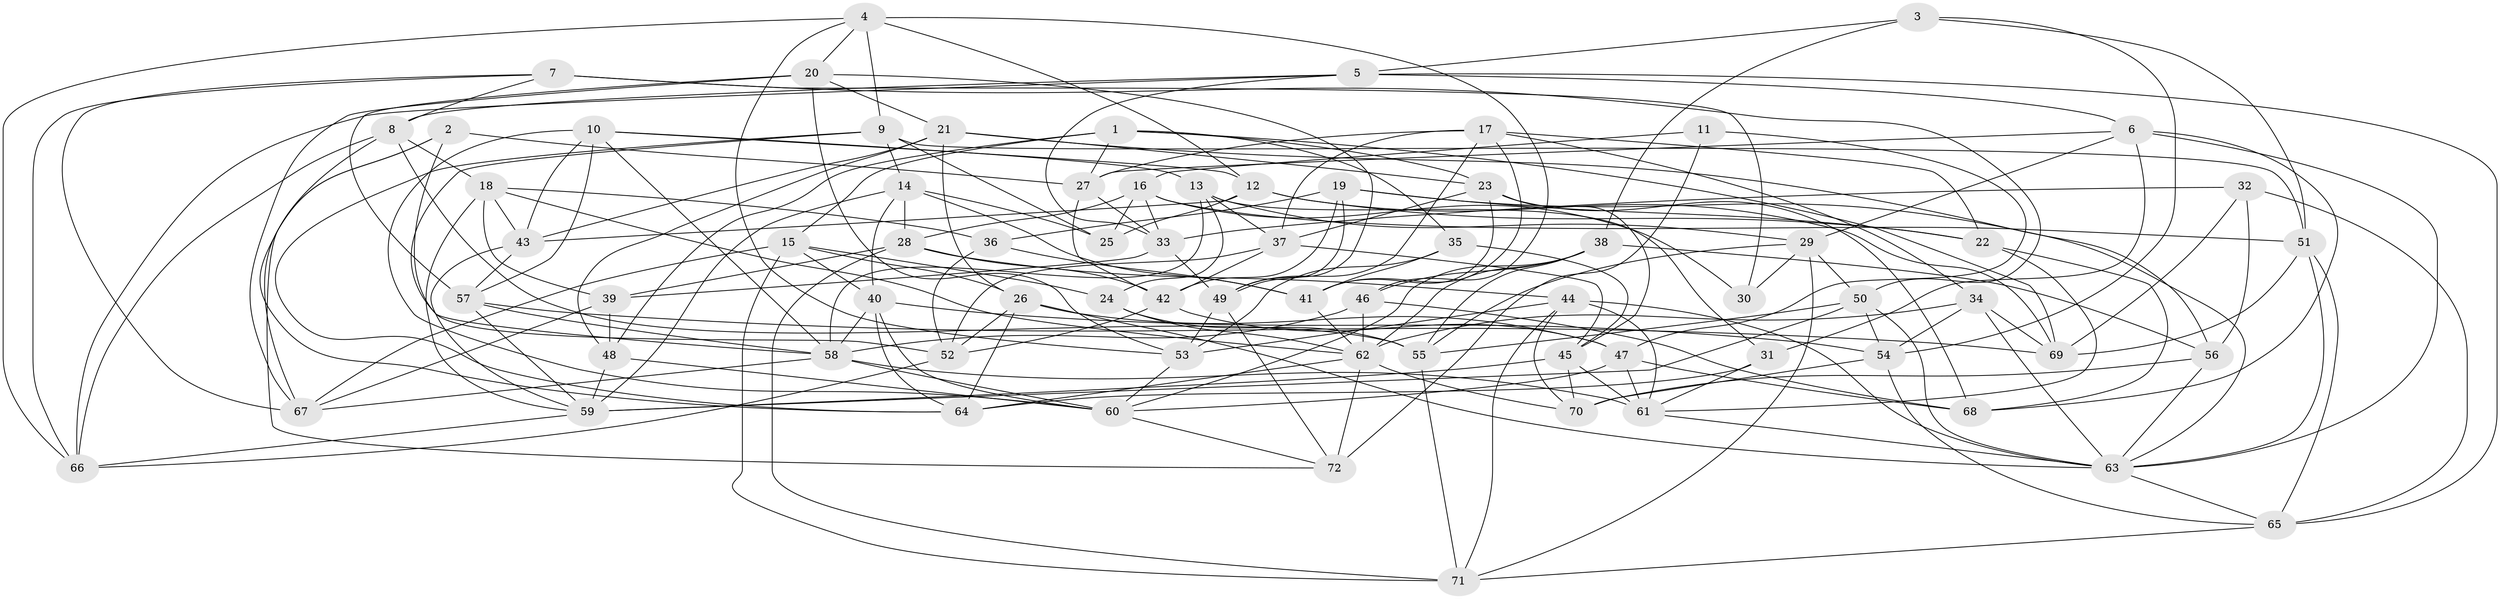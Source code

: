 // original degree distribution, {4: 1.0}
// Generated by graph-tools (version 1.1) at 2025/26/03/09/25 03:26:57]
// undirected, 72 vertices, 207 edges
graph export_dot {
graph [start="1"]
  node [color=gray90,style=filled];
  1;
  2;
  3;
  4;
  5;
  6;
  7;
  8;
  9;
  10;
  11;
  12;
  13;
  14;
  15;
  16;
  17;
  18;
  19;
  20;
  21;
  22;
  23;
  24;
  25;
  26;
  27;
  28;
  29;
  30;
  31;
  32;
  33;
  34;
  35;
  36;
  37;
  38;
  39;
  40;
  41;
  42;
  43;
  44;
  45;
  46;
  47;
  48;
  49;
  50;
  51;
  52;
  53;
  54;
  55;
  56;
  57;
  58;
  59;
  60;
  61;
  62;
  63;
  64;
  65;
  66;
  67;
  68;
  69;
  70;
  71;
  72;
  1 -- 15 [weight=1.0];
  1 -- 23 [weight=1.0];
  1 -- 27 [weight=1.0];
  1 -- 35 [weight=1.0];
  1 -- 48 [weight=1.0];
  1 -- 69 [weight=1.0];
  2 -- 27 [weight=1.0];
  2 -- 58 [weight=1.0];
  2 -- 67 [weight=1.0];
  2 -- 72 [weight=1.0];
  3 -- 5 [weight=1.0];
  3 -- 38 [weight=1.0];
  3 -- 51 [weight=1.0];
  3 -- 54 [weight=1.0];
  4 -- 9 [weight=1.0];
  4 -- 12 [weight=1.0];
  4 -- 20 [weight=1.0];
  4 -- 46 [weight=1.0];
  4 -- 53 [weight=1.0];
  4 -- 66 [weight=1.0];
  5 -- 6 [weight=1.0];
  5 -- 8 [weight=1.0];
  5 -- 33 [weight=1.0];
  5 -- 65 [weight=1.0];
  5 -- 66 [weight=1.0];
  6 -- 27 [weight=1.0];
  6 -- 29 [weight=1.0];
  6 -- 31 [weight=1.0];
  6 -- 63 [weight=1.0];
  6 -- 68 [weight=1.0];
  7 -- 8 [weight=1.0];
  7 -- 30 [weight=2.0];
  7 -- 50 [weight=1.0];
  7 -- 66 [weight=1.0];
  7 -- 67 [weight=1.0];
  8 -- 18 [weight=1.0];
  8 -- 55 [weight=1.0];
  8 -- 64 [weight=1.0];
  8 -- 66 [weight=1.0];
  9 -- 14 [weight=1.0];
  9 -- 25 [weight=1.0];
  9 -- 51 [weight=1.0];
  9 -- 52 [weight=1.0];
  9 -- 64 [weight=1.0];
  10 -- 12 [weight=1.0];
  10 -- 13 [weight=1.0];
  10 -- 43 [weight=1.0];
  10 -- 57 [weight=1.0];
  10 -- 58 [weight=1.0];
  10 -- 60 [weight=1.0];
  11 -- 16 [weight=1.0];
  11 -- 47 [weight=1.0];
  11 -- 72 [weight=2.0];
  12 -- 22 [weight=1.0];
  12 -- 25 [weight=1.0];
  12 -- 43 [weight=1.0];
  12 -- 69 [weight=1.0];
  13 -- 24 [weight=1.0];
  13 -- 29 [weight=1.0];
  13 -- 31 [weight=1.0];
  13 -- 37 [weight=1.0];
  13 -- 58 [weight=1.0];
  14 -- 25 [weight=1.0];
  14 -- 28 [weight=1.0];
  14 -- 40 [weight=1.0];
  14 -- 41 [weight=1.0];
  14 -- 59 [weight=1.0];
  15 -- 24 [weight=1.0];
  15 -- 26 [weight=1.0];
  15 -- 40 [weight=1.0];
  15 -- 67 [weight=1.0];
  15 -- 71 [weight=1.0];
  16 -- 25 [weight=1.0];
  16 -- 28 [weight=1.0];
  16 -- 30 [weight=1.0];
  16 -- 33 [weight=1.0];
  16 -- 51 [weight=1.0];
  17 -- 22 [weight=1.0];
  17 -- 27 [weight=1.0];
  17 -- 34 [weight=1.0];
  17 -- 37 [weight=1.0];
  17 -- 41 [weight=1.0];
  17 -- 49 [weight=1.0];
  18 -- 36 [weight=1.0];
  18 -- 39 [weight=1.0];
  18 -- 43 [weight=1.0];
  18 -- 59 [weight=1.0];
  18 -- 62 [weight=1.0];
  19 -- 22 [weight=2.0];
  19 -- 36 [weight=1.0];
  19 -- 42 [weight=1.0];
  19 -- 49 [weight=1.0];
  19 -- 63 [weight=1.0];
  20 -- 21 [weight=1.0];
  20 -- 49 [weight=1.0];
  20 -- 53 [weight=1.0];
  20 -- 57 [weight=1.0];
  20 -- 67 [weight=1.0];
  21 -- 23 [weight=1.0];
  21 -- 26 [weight=1.0];
  21 -- 43 [weight=1.0];
  21 -- 48 [weight=1.0];
  21 -- 56 [weight=1.0];
  22 -- 61 [weight=1.0];
  22 -- 68 [weight=1.0];
  23 -- 37 [weight=1.0];
  23 -- 41 [weight=1.0];
  23 -- 45 [weight=1.0];
  23 -- 68 [weight=1.0];
  24 -- 55 [weight=1.0];
  24 -- 62 [weight=1.0];
  26 -- 47 [weight=1.0];
  26 -- 52 [weight=1.0];
  26 -- 63 [weight=1.0];
  26 -- 64 [weight=1.0];
  27 -- 33 [weight=1.0];
  27 -- 42 [weight=1.0];
  28 -- 39 [weight=1.0];
  28 -- 42 [weight=1.0];
  28 -- 44 [weight=1.0];
  28 -- 71 [weight=1.0];
  29 -- 30 [weight=1.0];
  29 -- 50 [weight=1.0];
  29 -- 55 [weight=1.0];
  29 -- 71 [weight=1.0];
  31 -- 61 [weight=1.0];
  31 -- 64 [weight=1.0];
  32 -- 33 [weight=1.0];
  32 -- 56 [weight=1.0];
  32 -- 65 [weight=1.0];
  32 -- 69 [weight=1.0];
  33 -- 39 [weight=1.0];
  33 -- 49 [weight=1.0];
  34 -- 54 [weight=1.0];
  34 -- 62 [weight=2.0];
  34 -- 63 [weight=1.0];
  34 -- 69 [weight=1.0];
  35 -- 41 [weight=1.0];
  35 -- 45 [weight=1.0];
  35 -- 53 [weight=1.0];
  36 -- 41 [weight=1.0];
  36 -- 52 [weight=1.0];
  37 -- 42 [weight=1.0];
  37 -- 45 [weight=1.0];
  37 -- 52 [weight=1.0];
  38 -- 46 [weight=1.0];
  38 -- 55 [weight=1.0];
  38 -- 56 [weight=1.0];
  38 -- 60 [weight=1.0];
  38 -- 62 [weight=1.0];
  39 -- 48 [weight=2.0];
  39 -- 67 [weight=1.0];
  40 -- 54 [weight=1.0];
  40 -- 58 [weight=1.0];
  40 -- 60 [weight=1.0];
  40 -- 64 [weight=1.0];
  41 -- 62 [weight=1.0];
  42 -- 47 [weight=1.0];
  42 -- 52 [weight=1.0];
  43 -- 57 [weight=1.0];
  43 -- 59 [weight=1.0];
  44 -- 53 [weight=1.0];
  44 -- 61 [weight=1.0];
  44 -- 63 [weight=1.0];
  44 -- 70 [weight=1.0];
  44 -- 71 [weight=1.0];
  45 -- 59 [weight=1.0];
  45 -- 61 [weight=1.0];
  45 -- 70 [weight=1.0];
  46 -- 58 [weight=1.0];
  46 -- 62 [weight=1.0];
  46 -- 68 [weight=2.0];
  47 -- 60 [weight=1.0];
  47 -- 61 [weight=1.0];
  47 -- 68 [weight=1.0];
  48 -- 59 [weight=1.0];
  48 -- 60 [weight=1.0];
  49 -- 53 [weight=1.0];
  49 -- 72 [weight=1.0];
  50 -- 54 [weight=1.0];
  50 -- 55 [weight=1.0];
  50 -- 59 [weight=1.0];
  50 -- 63 [weight=1.0];
  51 -- 63 [weight=1.0];
  51 -- 65 [weight=1.0];
  51 -- 69 [weight=1.0];
  52 -- 66 [weight=1.0];
  53 -- 60 [weight=1.0];
  54 -- 65 [weight=1.0];
  54 -- 70 [weight=1.0];
  55 -- 71 [weight=1.0];
  56 -- 63 [weight=1.0];
  56 -- 70 [weight=2.0];
  57 -- 58 [weight=1.0];
  57 -- 59 [weight=1.0];
  57 -- 69 [weight=1.0];
  58 -- 60 [weight=1.0];
  58 -- 61 [weight=2.0];
  58 -- 67 [weight=1.0];
  59 -- 66 [weight=1.0];
  60 -- 72 [weight=1.0];
  61 -- 63 [weight=1.0];
  62 -- 64 [weight=1.0];
  62 -- 70 [weight=1.0];
  62 -- 72 [weight=1.0];
  63 -- 65 [weight=1.0];
  65 -- 71 [weight=1.0];
}
